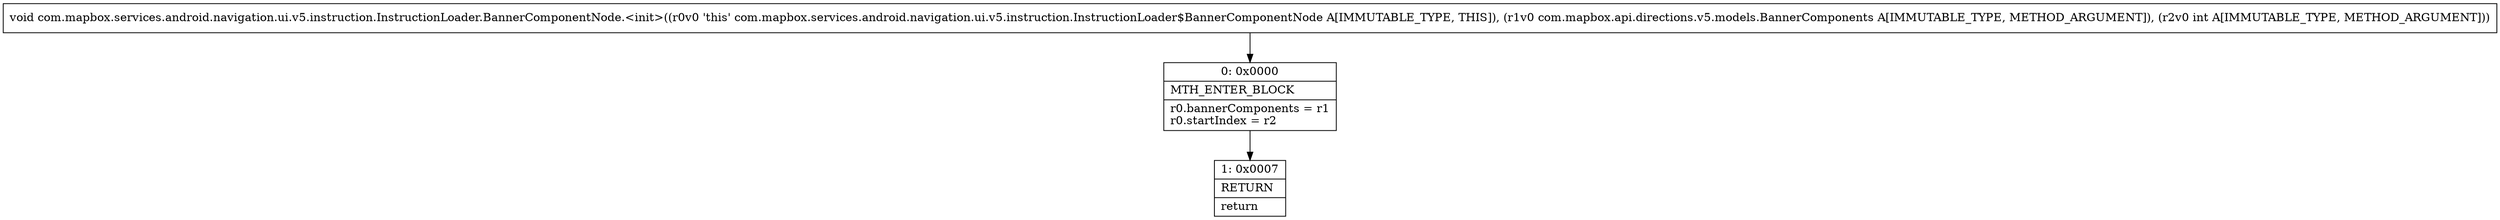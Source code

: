 digraph "CFG forcom.mapbox.services.android.navigation.ui.v5.instruction.InstructionLoader.BannerComponentNode.\<init\>(Lcom\/mapbox\/api\/directions\/v5\/models\/BannerComponents;I)V" {
Node_0 [shape=record,label="{0\:\ 0x0000|MTH_ENTER_BLOCK\l|r0.bannerComponents = r1\lr0.startIndex = r2\l}"];
Node_1 [shape=record,label="{1\:\ 0x0007|RETURN\l|return\l}"];
MethodNode[shape=record,label="{void com.mapbox.services.android.navigation.ui.v5.instruction.InstructionLoader.BannerComponentNode.\<init\>((r0v0 'this' com.mapbox.services.android.navigation.ui.v5.instruction.InstructionLoader$BannerComponentNode A[IMMUTABLE_TYPE, THIS]), (r1v0 com.mapbox.api.directions.v5.models.BannerComponents A[IMMUTABLE_TYPE, METHOD_ARGUMENT]), (r2v0 int A[IMMUTABLE_TYPE, METHOD_ARGUMENT])) }"];
MethodNode -> Node_0;
Node_0 -> Node_1;
}

